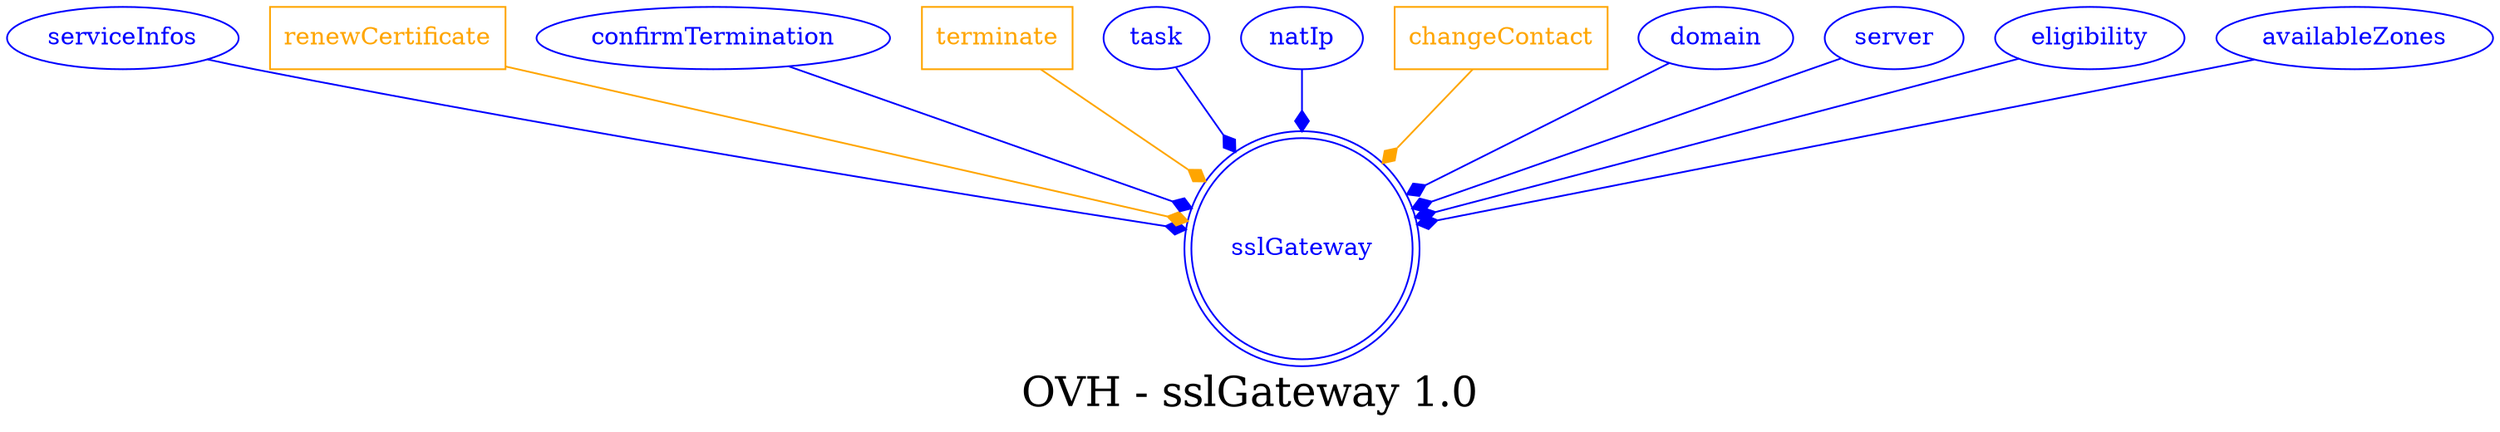 digraph LexiconGraph {
graph[label="OVH - sslGateway 1.0", fontsize=24]
splines=true
"sslGateway" [color=blue, fontcolor=blue, shape=doublecircle]
"serviceInfos" -> "sslGateway" [color=blue, fontcolor=blue, arrowhead=diamond, arrowtail=none]
"serviceInfos" [color=blue, fontcolor=blue, shape=ellipse]
"renewCertificate" [color=orange, fontcolor=orange, shape=box]
"renewCertificate" -> "sslGateway" [color=orange, fontcolor=orange, arrowhead=diamond, arrowtail=none]
"confirmTermination" -> "sslGateway" [color=blue, fontcolor=blue, arrowhead=diamond, arrowtail=none]
"confirmTermination" [color=blue, fontcolor=blue, shape=ellipse]
"terminate" [color=orange, fontcolor=orange, shape=box]
"terminate" -> "sslGateway" [color=orange, fontcolor=orange, arrowhead=diamond, arrowtail=none]
"task" -> "sslGateway" [color=blue, fontcolor=blue, arrowhead=diamond, arrowtail=none]
"task" [color=blue, fontcolor=blue, shape=ellipse]
"natIp" -> "sslGateway" [color=blue, fontcolor=blue, arrowhead=diamond, arrowtail=none]
"natIp" [color=blue, fontcolor=blue, shape=ellipse]
"changeContact" [color=orange, fontcolor=orange, shape=box]
"changeContact" -> "sslGateway" [color=orange, fontcolor=orange, arrowhead=diamond, arrowtail=none]
"domain" -> "sslGateway" [color=blue, fontcolor=blue, arrowhead=diamond, arrowtail=none]
"domain" [color=blue, fontcolor=blue, shape=ellipse]
"server" -> "sslGateway" [color=blue, fontcolor=blue, arrowhead=diamond, arrowtail=none]
"server" [color=blue, fontcolor=blue, shape=ellipse]
"eligibility" -> "sslGateway" [color=blue, fontcolor=blue, arrowhead=diamond, arrowtail=none]
"eligibility" [color=blue, fontcolor=blue, shape=ellipse]
"availableZones" -> "sslGateway" [color=blue, fontcolor=blue, arrowhead=diamond, arrowtail=none]
"availableZones" [color=blue, fontcolor=blue, shape=ellipse]
}
